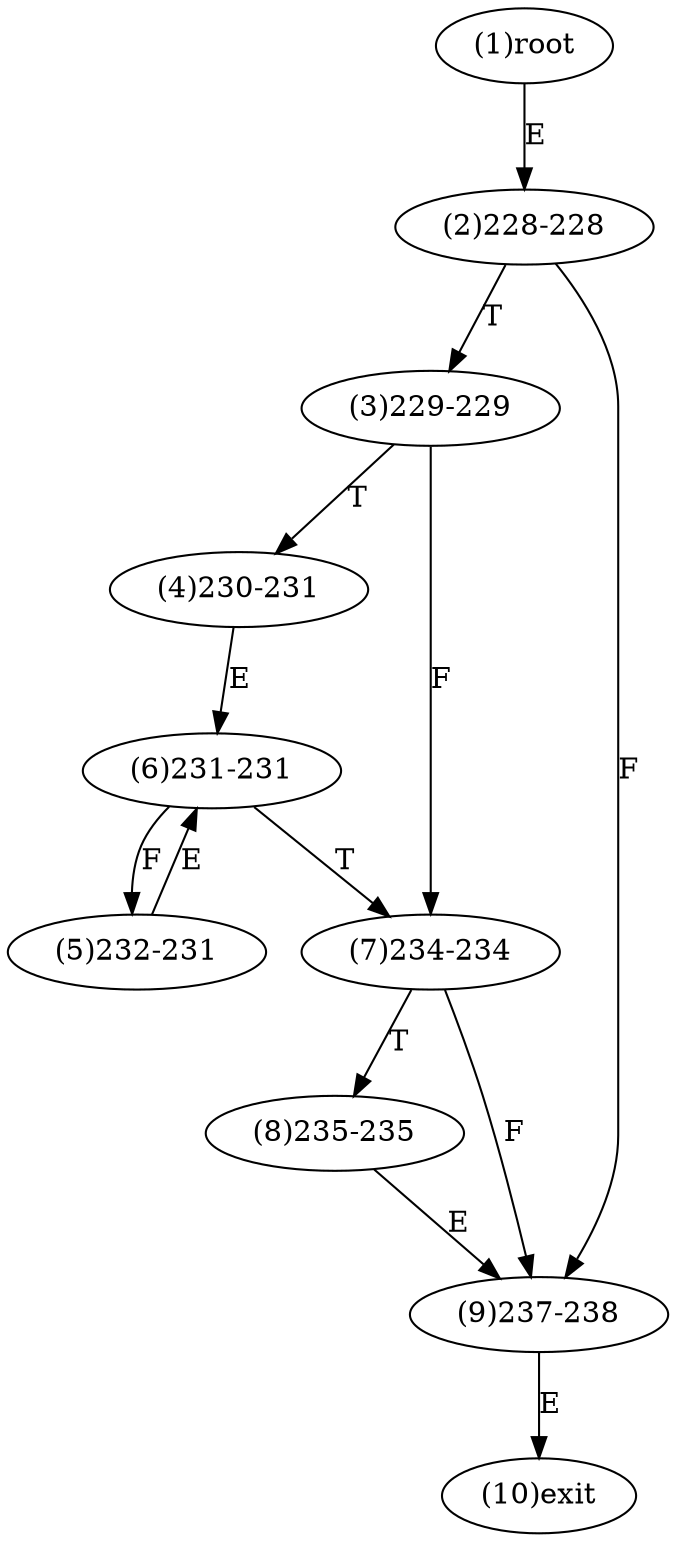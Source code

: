 digraph "" { 
1[ label="(1)root"];
2[ label="(2)228-228"];
3[ label="(3)229-229"];
4[ label="(4)230-231"];
5[ label="(5)232-231"];
6[ label="(6)231-231"];
7[ label="(7)234-234"];
8[ label="(8)235-235"];
9[ label="(9)237-238"];
10[ label="(10)exit"];
1->2[ label="E"];
2->9[ label="F"];
2->3[ label="T"];
3->7[ label="F"];
3->4[ label="T"];
4->6[ label="E"];
5->6[ label="E"];
6->5[ label="F"];
6->7[ label="T"];
7->9[ label="F"];
7->8[ label="T"];
8->9[ label="E"];
9->10[ label="E"];
}